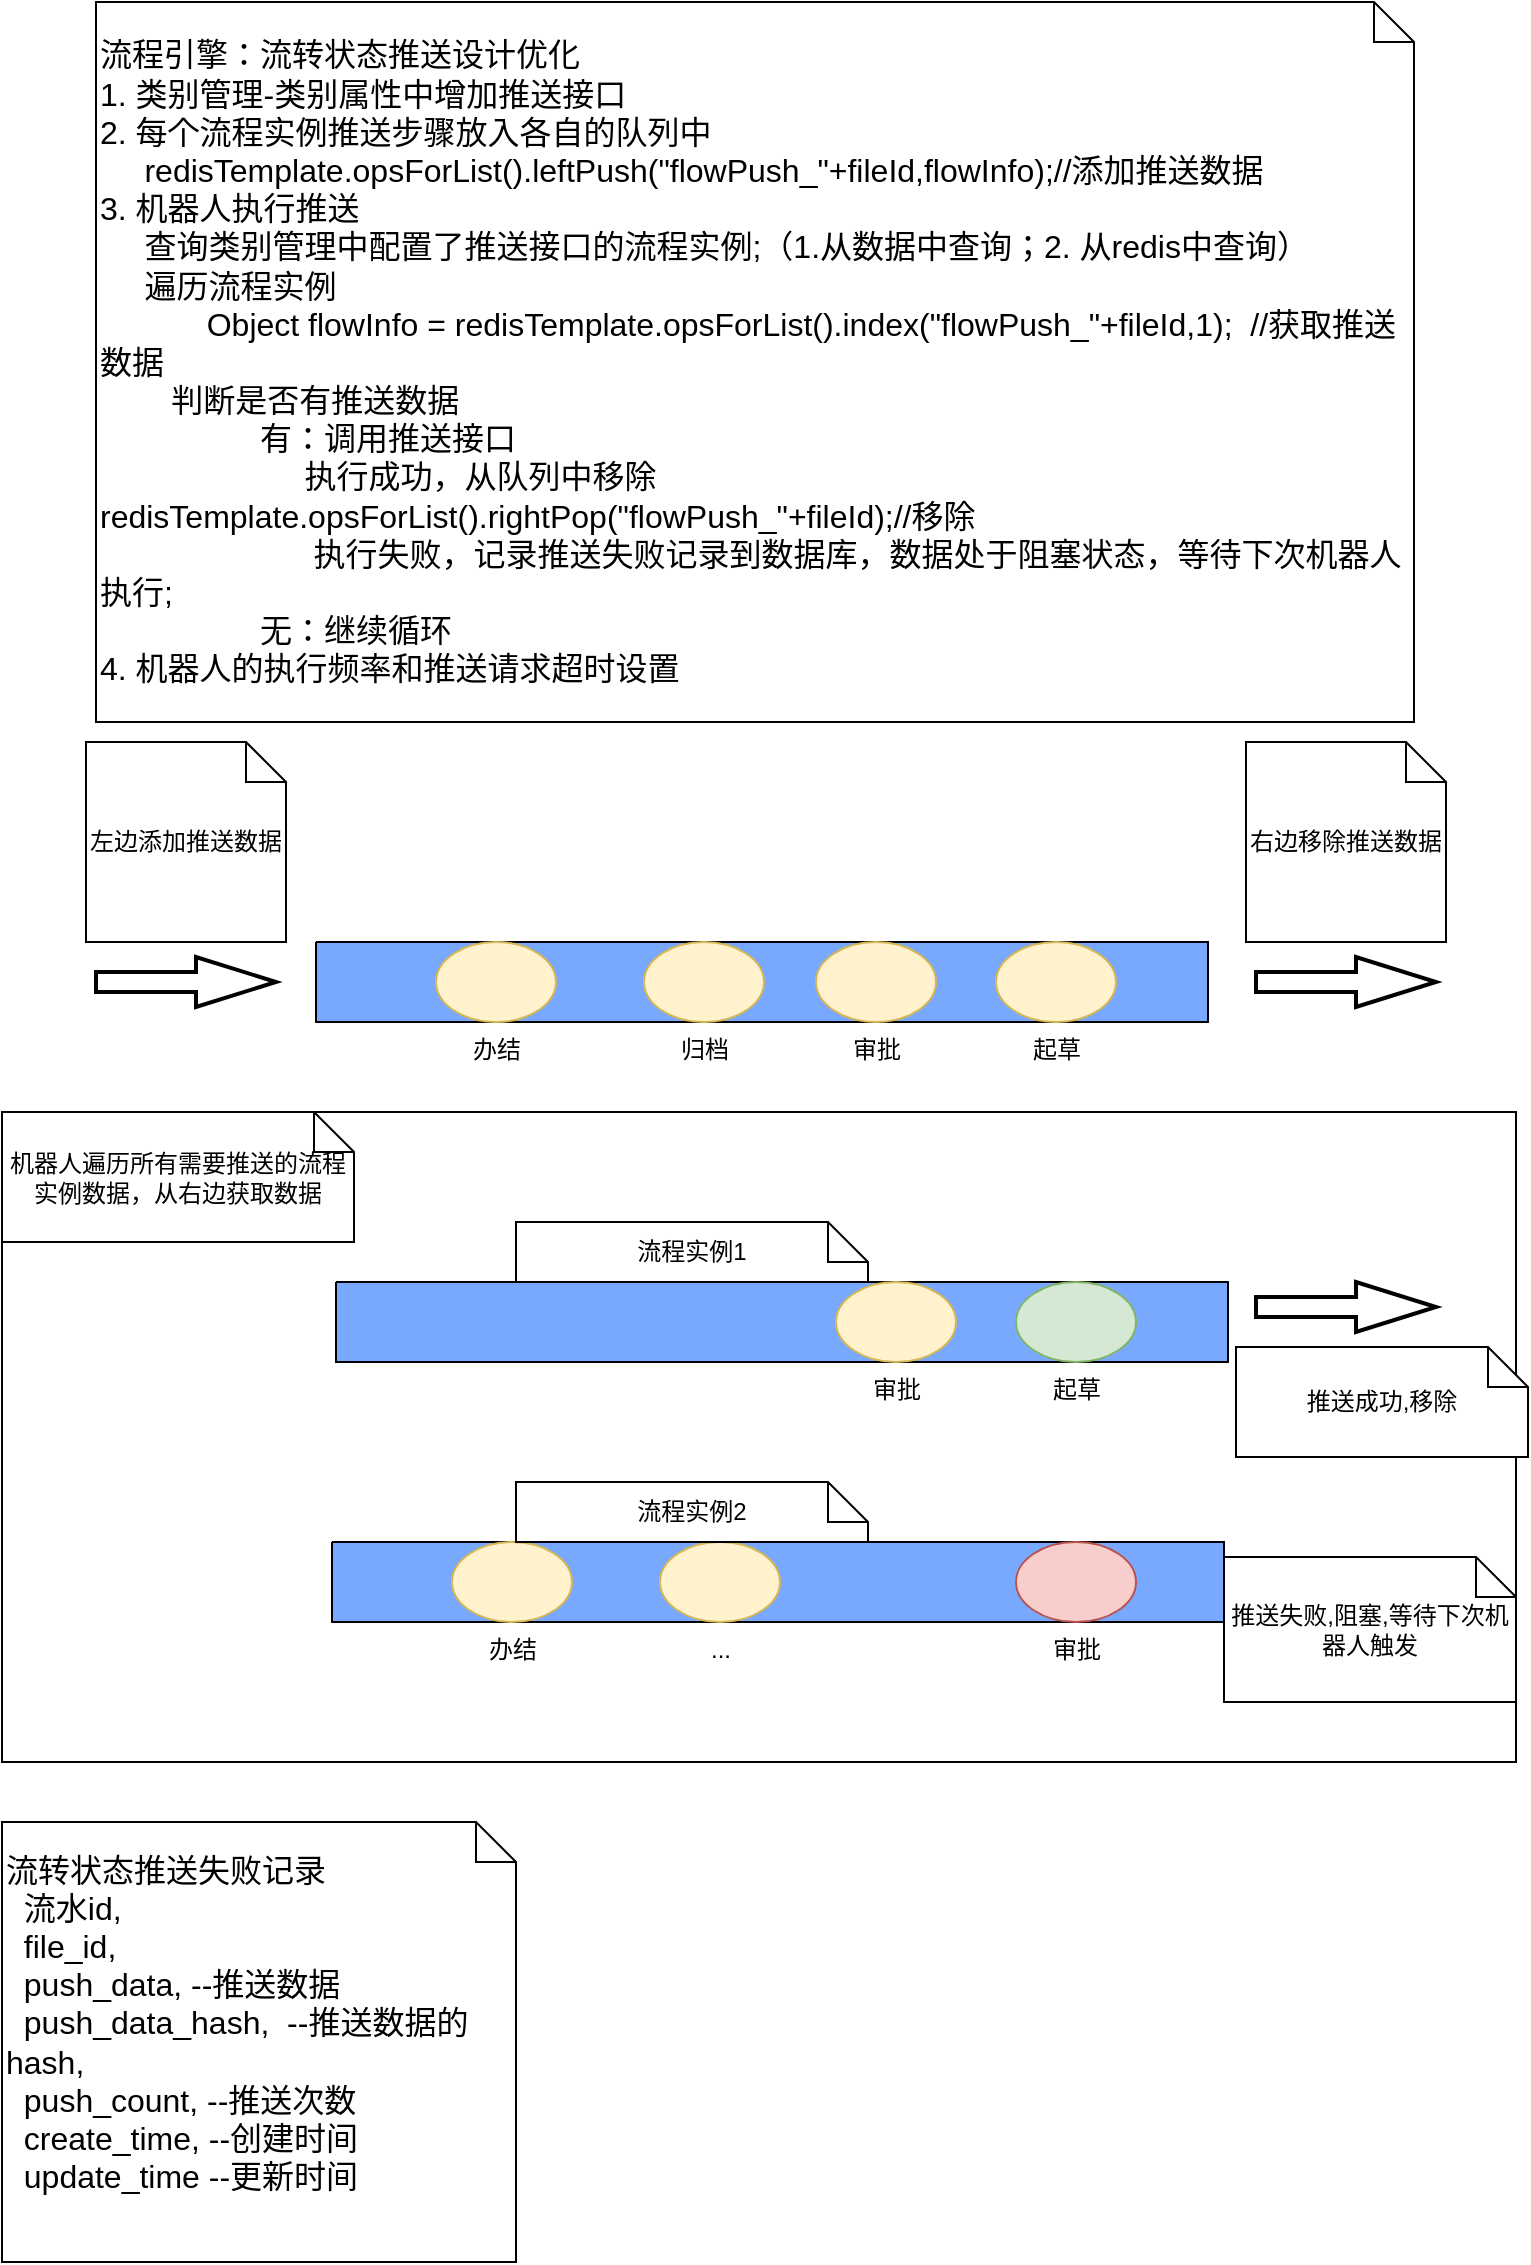 <mxfile version="24.4.6" type="github">
  <diagram name="第 1 页" id="_TC1i7395d7Ko6areE1A">
    <mxGraphModel dx="1886" dy="814" grid="1" gridSize="10" guides="1" tooltips="1" connect="1" arrows="1" fold="1" page="1" pageScale="1" pageWidth="827" pageHeight="1169" math="0" shadow="0">
      <root>
        <mxCell id="0" />
        <mxCell id="1" parent="0" />
        <mxCell id="Gp8K34Z30wctiOWK-yPE-38" value="" style="rounded=0;whiteSpace=wrap;html=1;" parent="1" vertex="1">
          <mxGeometry x="53" y="585" width="757" height="325" as="geometry" />
        </mxCell>
        <mxCell id="Gp8K34Z30wctiOWK-yPE-2" value="" style="verticalLabelPosition=bottom;verticalAlign=top;html=1;shape=mxgraph.basic.patternFillRect;fillStyle=solid;step=5;fillStrokeWidth=0.2;fillStrokeColor=#dddddd;gradientColor=none;fillColor=#78A9FF;" parent="1" vertex="1">
          <mxGeometry x="210" y="500" width="446" height="40" as="geometry" />
        </mxCell>
        <mxCell id="Gp8K34Z30wctiOWK-yPE-3" value="" style="verticalLabelPosition=bottom;verticalAlign=top;html=1;strokeWidth=2;shape=mxgraph.arrows2.arrow;dy=0.6;dx=40;notch=0;" parent="1" vertex="1">
          <mxGeometry x="100" y="507.5" width="90" height="25" as="geometry" />
        </mxCell>
        <mxCell id="Gp8K34Z30wctiOWK-yPE-11" value="左边添加推送数据" style="shape=note;size=20;whiteSpace=wrap;html=1;" parent="1" vertex="1">
          <mxGeometry x="95" y="400" width="100" height="100" as="geometry" />
        </mxCell>
        <mxCell id="Gp8K34Z30wctiOWK-yPE-12" value="" style="verticalLabelPosition=bottom;verticalAlign=top;html=1;strokeWidth=2;shape=mxgraph.arrows2.arrow;dy=0.6;dx=40;notch=0;" parent="1" vertex="1">
          <mxGeometry x="680" y="507.5" width="90" height="25" as="geometry" />
        </mxCell>
        <mxCell id="Gp8K34Z30wctiOWK-yPE-13" value="右边移除推送数据" style="shape=note;size=20;whiteSpace=wrap;html=1;" parent="1" vertex="1">
          <mxGeometry x="675" y="400" width="100" height="100" as="geometry" />
        </mxCell>
        <mxCell id="Gp8K34Z30wctiOWK-yPE-14" value="起草" style="verticalLabelPosition=bottom;verticalAlign=top;html=1;shape=mxgraph.flowchart.on-page_reference;fillColor=#fff2cc;strokeColor=#d6b656;" parent="1" vertex="1">
          <mxGeometry x="550" y="500" width="60" height="40" as="geometry" />
        </mxCell>
        <mxCell id="Gp8K34Z30wctiOWK-yPE-15" value="审批" style="verticalLabelPosition=bottom;verticalAlign=top;html=1;shape=mxgraph.flowchart.on-page_reference;fillColor=#fff2cc;strokeColor=#d6b656;" parent="1" vertex="1">
          <mxGeometry x="460" y="500" width="60" height="40" as="geometry" />
        </mxCell>
        <mxCell id="Gp8K34Z30wctiOWK-yPE-18" value="归档" style="verticalLabelPosition=bottom;verticalAlign=top;html=1;shape=mxgraph.flowchart.on-page_reference;fillColor=#fff2cc;strokeColor=#d6b656;" parent="1" vertex="1">
          <mxGeometry x="374" y="500" width="60" height="40" as="geometry" />
        </mxCell>
        <mxCell id="Gp8K34Z30wctiOWK-yPE-19" value="办结" style="verticalLabelPosition=bottom;verticalAlign=top;html=1;shape=mxgraph.flowchart.on-page_reference;fillColor=#fff2cc;strokeColor=#d6b656;" parent="1" vertex="1">
          <mxGeometry x="270" y="500" width="60" height="40" as="geometry" />
        </mxCell>
        <mxCell id="Gp8K34Z30wctiOWK-yPE-20" value="" style="verticalLabelPosition=bottom;verticalAlign=top;html=1;shape=mxgraph.basic.patternFillRect;fillStyle=solid;step=5;fillStrokeWidth=0.2;fillStrokeColor=#dddddd;gradientColor=none;fillColor=#78A9FF;" parent="1" vertex="1">
          <mxGeometry x="220" y="670" width="446" height="40" as="geometry" />
        </mxCell>
        <mxCell id="Gp8K34Z30wctiOWK-yPE-22" value="" style="verticalLabelPosition=bottom;verticalAlign=top;html=1;strokeWidth=2;shape=mxgraph.arrows2.arrow;dy=0.6;dx=40;notch=0;" parent="1" vertex="1">
          <mxGeometry x="680" y="670" width="90" height="25" as="geometry" />
        </mxCell>
        <mxCell id="Gp8K34Z30wctiOWK-yPE-23" value="起草" style="verticalLabelPosition=bottom;verticalAlign=top;html=1;shape=mxgraph.flowchart.on-page_reference;fillColor=#d5e8d4;strokeColor=#82b366;" parent="1" vertex="1">
          <mxGeometry x="560" y="670" width="60" height="40" as="geometry" />
        </mxCell>
        <mxCell id="Gp8K34Z30wctiOWK-yPE-24" value="审批" style="verticalLabelPosition=bottom;verticalAlign=top;html=1;shape=mxgraph.flowchart.on-page_reference;fillColor=#fff2cc;strokeColor=#d6b656;" parent="1" vertex="1">
          <mxGeometry x="470" y="670" width="60" height="40" as="geometry" />
        </mxCell>
        <mxCell id="Gp8K34Z30wctiOWK-yPE-27" value="" style="verticalLabelPosition=bottom;verticalAlign=top;html=1;shape=mxgraph.basic.patternFillRect;fillStyle=solid;step=5;fillStrokeWidth=0.2;fillStrokeColor=#dddddd;gradientColor=none;fillColor=#78A9FF;" parent="1" vertex="1">
          <mxGeometry x="218" y="800" width="446" height="40" as="geometry" />
        </mxCell>
        <mxCell id="Gp8K34Z30wctiOWK-yPE-31" value="审批" style="verticalLabelPosition=bottom;verticalAlign=top;html=1;shape=mxgraph.flowchart.on-page_reference;fillColor=#f8cecc;strokeColor=#b85450;" parent="1" vertex="1">
          <mxGeometry x="560" y="800" width="60" height="40" as="geometry" />
        </mxCell>
        <mxCell id="Gp8K34Z30wctiOWK-yPE-33" value="办结" style="verticalLabelPosition=bottom;verticalAlign=top;html=1;shape=mxgraph.flowchart.on-page_reference;fillColor=#fff2cc;strokeColor=#d6b656;" parent="1" vertex="1">
          <mxGeometry x="278" y="800" width="60" height="40" as="geometry" />
        </mxCell>
        <mxCell id="Gp8K34Z30wctiOWK-yPE-34" value="..." style="verticalLabelPosition=bottom;verticalAlign=top;html=1;shape=mxgraph.flowchart.on-page_reference;fillColor=#fff2cc;strokeColor=#d6b656;" parent="1" vertex="1">
          <mxGeometry x="382" y="800" width="60" height="40" as="geometry" />
        </mxCell>
        <mxCell id="Gp8K34Z30wctiOWK-yPE-35" value="流程实例2" style="shape=note;size=20;whiteSpace=wrap;html=1;" parent="1" vertex="1">
          <mxGeometry x="310" y="770" width="176" height="30" as="geometry" />
        </mxCell>
        <mxCell id="Gp8K34Z30wctiOWK-yPE-36" value="流程实例1" style="shape=note;size=20;whiteSpace=wrap;html=1;" parent="1" vertex="1">
          <mxGeometry x="310" y="640" width="176" height="30" as="geometry" />
        </mxCell>
        <mxCell id="Gp8K34Z30wctiOWK-yPE-39" value="机器人遍历所有需要推送的流程实例数据，从右边获取数据" style="shape=note;size=20;whiteSpace=wrap;html=1;" parent="1" vertex="1">
          <mxGeometry x="53" y="585" width="176" height="65" as="geometry" />
        </mxCell>
        <mxCell id="Gp8K34Z30wctiOWK-yPE-40" value="推送失败,阻塞,等待下次机器人触发" style="shape=note;size=20;whiteSpace=wrap;html=1;" parent="1" vertex="1">
          <mxGeometry x="664" y="807.5" width="146" height="72.5" as="geometry" />
        </mxCell>
        <mxCell id="Gp8K34Z30wctiOWK-yPE-41" value="推送成功,移除" style="shape=note;size=20;whiteSpace=wrap;html=1;" parent="1" vertex="1">
          <mxGeometry x="670" y="702.5" width="146" height="55" as="geometry" />
        </mxCell>
        <mxCell id="nAUrakrfVr3jxSXGwhte-1" value="&lt;div style=&quot;font-size: 16px;&quot;&gt;&lt;font style=&quot;font-size: 16px;&quot;&gt;流程引擎：流转状态推送设计优化&lt;/font&gt;&lt;/div&gt;&lt;div style=&quot;font-size: 16px;&quot;&gt;&lt;font style=&quot;font-size: 16px;&quot;&gt;1. 类别管理-类别属性中增加推送接口&lt;/font&gt;&lt;/div&gt;&lt;div style=&quot;font-size: 16px;&quot;&gt;&lt;font style=&quot;font-size: 16px;&quot;&gt;2. 每个流程实例推送步骤放入各自的队列中&lt;/font&gt;&lt;/div&gt;&lt;div style=&quot;font-size: 16px;&quot;&gt;&lt;font style=&quot;font-size: 16px;&quot;&gt;&amp;nbsp; &amp;nbsp; &amp;nbsp;redisTemplate.opsForList().leftPush(&quot;flowPush_&quot;+fileId,flowInfo);//添加推送数据&lt;/font&gt;&lt;/div&gt;&lt;div style=&quot;font-size: 16px;&quot;&gt;&lt;font style=&quot;font-size: 16px;&quot;&gt;3. 机器人执行推送&lt;/font&gt;&lt;/div&gt;&lt;div style=&quot;font-size: 16px;&quot;&gt;&lt;font style=&quot;font-size: 16px;&quot;&gt;&amp;nbsp; &amp;nbsp; &amp;nbsp;查询类别管理中配置了推送接口的流程实例;（1.从数据中查询；2. 从redis中查询）&lt;/font&gt;&lt;/div&gt;&lt;div style=&quot;font-size: 16px;&quot;&gt;&lt;font style=&quot;font-size: 16px;&quot;&gt;&amp;nbsp; &amp;nbsp; &amp;nbsp;遍历流程实例&lt;/font&gt;&lt;/div&gt;&lt;div style=&quot;font-size: 16px;&quot;&gt;&lt;span style=&quot;white-space: normal;&quot;&gt;&lt;font style=&quot;font-size: 16px;&quot;&gt;&lt;span style=&quot;white-space:pre&quot;&gt;&#x9;&lt;/span&gt;&amp;nbsp; &amp;nbsp; Object flowInfo = redisTemplate.opsForList().index(&quot;flowPush_&quot;+fileId,1);&amp;nbsp; //获取推送数据&lt;/font&gt;&lt;/span&gt;&lt;/div&gt;&lt;div style=&quot;font-size: 16px;&quot;&gt;&lt;font style=&quot;font-size: 16px;&quot;&gt;&amp;nbsp; &amp;nbsp; &amp;nbsp; &amp;nbsp; 判断是否有推送数据&lt;/font&gt;&lt;/div&gt;&lt;div style=&quot;font-size: 16px;&quot;&gt;&lt;span style=&quot;white-space: normal;&quot;&gt;&lt;font style=&quot;font-size: 16px;&quot;&gt;&lt;span style=&quot;white-space:pre&quot;&gt;&#x9;&#x9;&lt;/span&gt;&amp;nbsp; 有：调用推送接口&lt;/font&gt;&lt;/span&gt;&lt;/div&gt;&lt;div style=&quot;font-size: 16px;&quot;&gt;&lt;span style=&quot;white-space: normal;&quot;&gt;&lt;font style=&quot;font-size: 16px;&quot;&gt;&lt;span style=&quot;white-space:pre&quot;&gt;&#x9;&#x9;&lt;/span&gt;&amp;nbsp; &amp;nbsp; &amp;nbsp; &amp;nbsp;执行成功，从队列中移除 redisTemplate.opsForList().rightPop(&quot;flowPush_&quot;+fileId);//移除&lt;/font&gt;&lt;/span&gt;&lt;/div&gt;&lt;div style=&quot;font-size: 16px;&quot;&gt;&lt;span style=&quot;white-space: normal;&quot;&gt;&lt;font style=&quot;font-size: 16px;&quot;&gt;&lt;span style=&quot;white-space:pre&quot;&gt;&#x9;&#x9;&#x9;&lt;/span&gt;执行失败，记录推送失败记录到数据库，数据处于阻塞状态，等待下次机器人执行;&lt;/font&gt;&lt;/span&gt;&lt;/div&gt;&lt;div style=&quot;font-size: 16px;&quot;&gt;&lt;span style=&quot;white-space: normal;&quot;&gt;&lt;font style=&quot;font-size: 16px;&quot;&gt;&lt;span style=&quot;white-space:pre&quot;&gt;&#x9;&#x9;&lt;/span&gt;&amp;nbsp; 无：继续循环&lt;/font&gt;&lt;/span&gt;&lt;/div&gt;&lt;div style=&quot;font-size: 16px;&quot;&gt;4. 机器人的执行频率和推送请求超时设置&lt;/div&gt;" style="shape=note;size=20;whiteSpace=wrap;html=1;align=left;" vertex="1" parent="1">
          <mxGeometry x="100" y="30" width="659" height="360" as="geometry" />
        </mxCell>
        <mxCell id="nAUrakrfVr3jxSXGwhte-2" value="&lt;div style=&quot;font-size: 16px;&quot;&gt;流转状态推送失败记录&lt;/div&gt;&lt;div style=&quot;font-size: 16px;&quot;&gt;&amp;nbsp; 流水id,&lt;/div&gt;&lt;div style=&quot;font-size: 16px;&quot;&gt;&amp;nbsp; file_id,&lt;/div&gt;&lt;div style=&quot;font-size: 16px;&quot;&gt;&amp;nbsp; push_data, --推送数据&lt;/div&gt;&lt;div style=&quot;font-size: 16px;&quot;&gt;&amp;nbsp; push_data_hash,&amp;nbsp; --推送数据的hash,&lt;/div&gt;&lt;div style=&quot;font-size: 16px;&quot;&gt;&amp;nbsp; push_count, --推送次数&lt;/div&gt;&lt;div style=&quot;font-size: 16px;&quot;&gt;&amp;nbsp; create_time, --创建时间&lt;/div&gt;&lt;div style=&quot;font-size: 16px;&quot;&gt;&amp;nbsp; update_time --更新时间&lt;/div&gt;&lt;div style=&quot;font-size: 16px;&quot;&gt;&lt;br&gt;&lt;/div&gt;" style="shape=note;size=20;whiteSpace=wrap;html=1;align=left;" vertex="1" parent="1">
          <mxGeometry x="53" y="940" width="257" height="220" as="geometry" />
        </mxCell>
      </root>
    </mxGraphModel>
  </diagram>
</mxfile>
